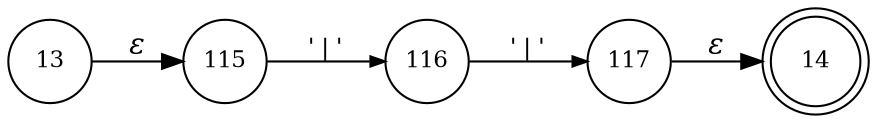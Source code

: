 digraph ATN {
rankdir=LR;
s14[fontsize=11, label="14", shape=doublecircle, fixedsize=true, width=.6];
s115[fontsize=11,label="115", shape=circle, fixedsize=true, width=.55, peripheries=1];
s116[fontsize=11,label="116", shape=circle, fixedsize=true, width=.55, peripheries=1];
s117[fontsize=11,label="117", shape=circle, fixedsize=true, width=.55, peripheries=1];
s13[fontsize=11,label="13", shape=circle, fixedsize=true, width=.55, peripheries=1];
s13 -> s115 [fontname="Times-Italic", label="&epsilon;"];
s115 -> s116 [fontsize=11, fontname="Courier", arrowsize=.7, label = "'|'", arrowhead = normal];
s116 -> s117 [fontsize=11, fontname="Courier", arrowsize=.7, label = "'|'", arrowhead = normal];
s117 -> s14 [fontname="Times-Italic", label="&epsilon;"];
}